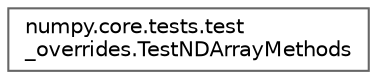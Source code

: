 digraph "Graphical Class Hierarchy"
{
 // LATEX_PDF_SIZE
  bgcolor="transparent";
  edge [fontname=Helvetica,fontsize=10,labelfontname=Helvetica,labelfontsize=10];
  node [fontname=Helvetica,fontsize=10,shape=box,height=0.2,width=0.4];
  rankdir="LR";
  Node0 [id="Node000000",label="numpy.core.tests.test\l_overrides.TestNDArrayMethods",height=0.2,width=0.4,color="grey40", fillcolor="white", style="filled",URL="$d5/d60/classnumpy_1_1core_1_1tests_1_1test__overrides_1_1TestNDArrayMethods.html",tooltip=" "];
}
